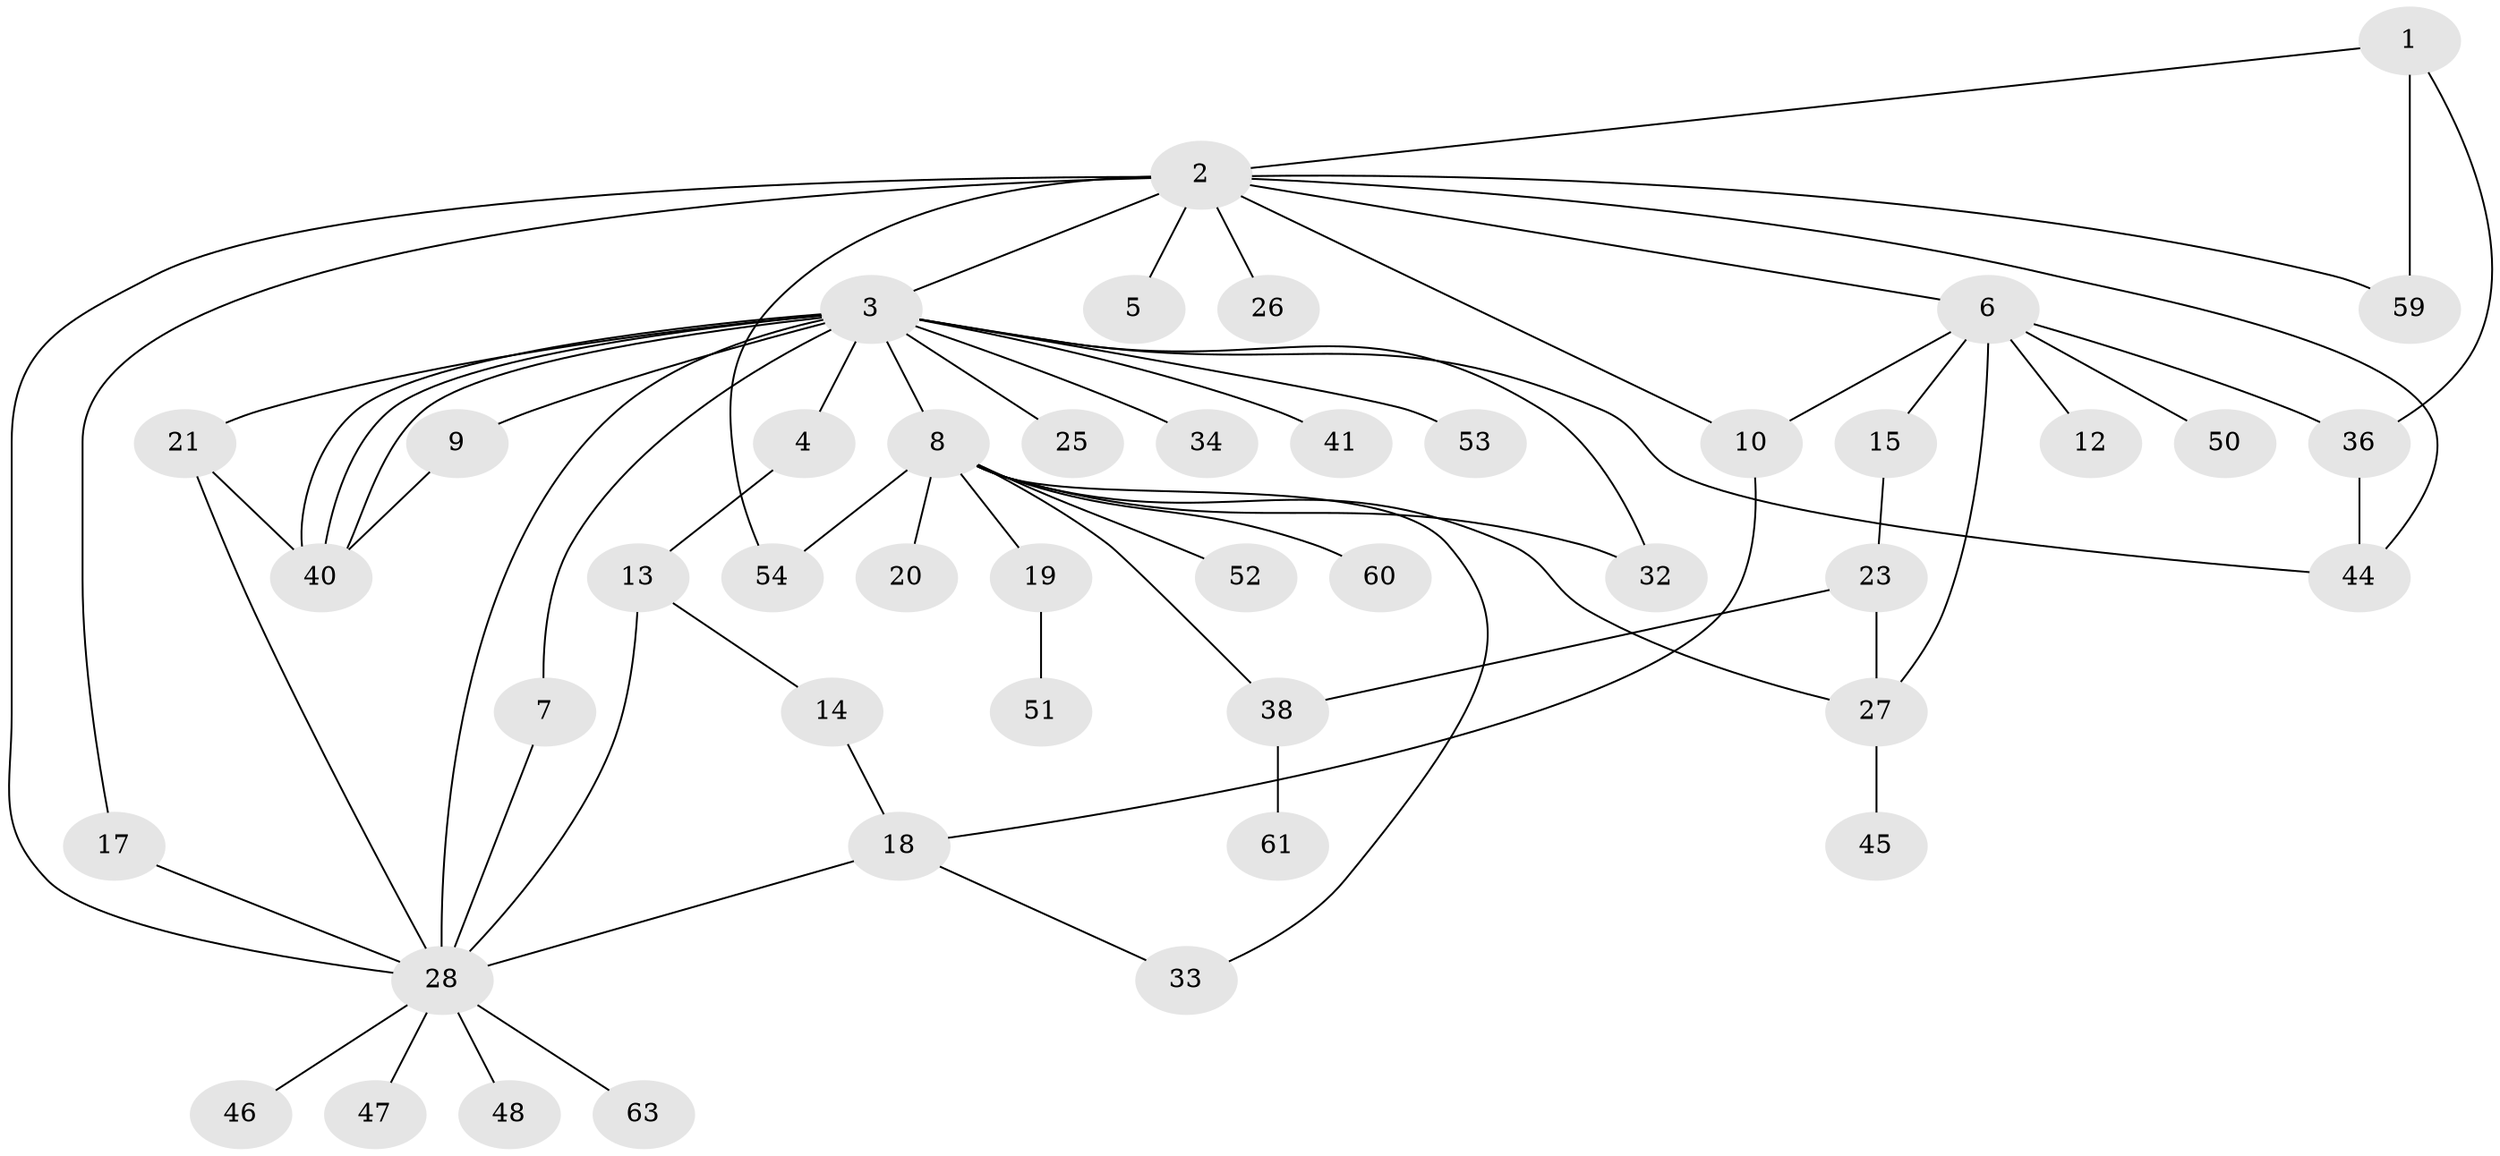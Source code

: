 // original degree distribution, {3: 0.1111111111111111, 12: 0.015873015873015872, 19: 0.015873015873015872, 2: 0.25396825396825395, 1: 0.4444444444444444, 8: 0.015873015873015872, 11: 0.015873015873015872, 4: 0.07936507936507936, 5: 0.015873015873015872, 10: 0.015873015873015872, 6: 0.015873015873015872}
// Generated by graph-tools (version 1.1) at 2025/11/02/27/25 16:11:15]
// undirected, 45 vertices, 66 edges
graph export_dot {
graph [start="1"]
  node [color=gray90,style=filled];
  1 [super="+11"];
  2 [super="+16"];
  3 [super="+55"];
  4;
  5;
  6 [super="+56"];
  7;
  8 [super="+49"];
  9;
  10 [super="+31"];
  12;
  13 [super="+29"];
  14;
  15;
  17;
  18 [super="+39"];
  19 [super="+22"];
  20;
  21 [super="+35"];
  23 [super="+24"];
  25;
  26;
  27 [super="+30"];
  28 [super="+37"];
  32;
  33;
  34;
  36 [super="+58"];
  38 [super="+42"];
  40 [super="+43"];
  41;
  44 [super="+62"];
  45;
  46;
  47;
  48;
  50;
  51;
  52;
  53;
  54 [super="+57"];
  59;
  60;
  61;
  63;
  1 -- 2;
  1 -- 59;
  1 -- 36;
  2 -- 3 [weight=2];
  2 -- 5;
  2 -- 6;
  2 -- 10;
  2 -- 17;
  2 -- 26;
  2 -- 28;
  2 -- 44;
  2 -- 54;
  2 -- 59;
  3 -- 4;
  3 -- 7;
  3 -- 8;
  3 -- 9;
  3 -- 21 [weight=2];
  3 -- 25;
  3 -- 32;
  3 -- 34;
  3 -- 40;
  3 -- 40;
  3 -- 40;
  3 -- 41;
  3 -- 44;
  3 -- 53;
  3 -- 28;
  4 -- 13;
  6 -- 10;
  6 -- 12;
  6 -- 15;
  6 -- 50;
  6 -- 27;
  6 -- 36;
  7 -- 28;
  8 -- 19;
  8 -- 20;
  8 -- 27;
  8 -- 32;
  8 -- 33;
  8 -- 38;
  8 -- 52;
  8 -- 54;
  8 -- 60;
  9 -- 40;
  10 -- 18;
  13 -- 14;
  13 -- 28;
  14 -- 18;
  15 -- 23;
  17 -- 28;
  18 -- 28;
  18 -- 33;
  19 -- 51;
  21 -- 28;
  21 -- 40;
  23 -- 27;
  23 -- 38;
  27 -- 45;
  28 -- 46;
  28 -- 47;
  28 -- 48;
  28 -- 63;
  36 -- 44;
  38 -- 61;
}
